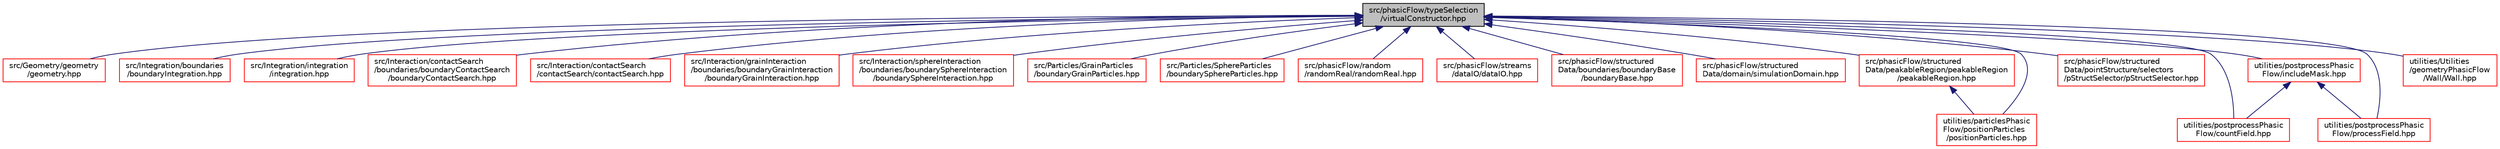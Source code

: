 digraph "src/phasicFlow/typeSelection/virtualConstructor.hpp"
{
 // LATEX_PDF_SIZE
  edge [fontname="Helvetica",fontsize="10",labelfontname="Helvetica",labelfontsize="10"];
  node [fontname="Helvetica",fontsize="10",shape=record];
  Node1 [label="src/phasicFlow/typeSelection\l/virtualConstructor.hpp",height=0.2,width=0.4,color="black", fillcolor="grey75", style="filled", fontcolor="black",tooltip=" "];
  Node1 -> Node2 [dir="back",color="midnightblue",fontsize="10",style="solid",fontname="Helvetica"];
  Node2 [label="src/Geometry/geometry\l/geometry.hpp",height=0.2,width=0.4,color="red", fillcolor="white", style="filled",URL="$geometry_8hpp.html",tooltip=" "];
  Node1 -> Node21 [dir="back",color="midnightblue",fontsize="10",style="solid",fontname="Helvetica"];
  Node21 [label="src/Integration/boundaries\l/boundaryIntegration.hpp",height=0.2,width=0.4,color="red", fillcolor="white", style="filled",URL="$boundaryIntegration_8hpp.html",tooltip=" "];
  Node1 -> Node27 [dir="back",color="midnightblue",fontsize="10",style="solid",fontname="Helvetica"];
  Node27 [label="src/Integration/integration\l/integration.hpp",height=0.2,width=0.4,color="red", fillcolor="white", style="filled",URL="$integration_8hpp.html",tooltip=" "];
  Node1 -> Node70 [dir="back",color="midnightblue",fontsize="10",style="solid",fontname="Helvetica"];
  Node70 [label="src/Interaction/contactSearch\l/boundaries/boundaryContactSearch\l/boundaryContactSearch.hpp",height=0.2,width=0.4,color="red", fillcolor="white", style="filled",URL="$boundaryContactSearch_8hpp.html",tooltip=" "];
  Node1 -> Node75 [dir="back",color="midnightblue",fontsize="10",style="solid",fontname="Helvetica"];
  Node75 [label="src/Interaction/contactSearch\l/contactSearch/contactSearch.hpp",height=0.2,width=0.4,color="red", fillcolor="white", style="filled",URL="$contactSearch_8hpp.html",tooltip=" "];
  Node1 -> Node46 [dir="back",color="midnightblue",fontsize="10",style="solid",fontname="Helvetica"];
  Node46 [label="src/Interaction/grainInteraction\l/boundaries/boundaryGrainInteraction\l/boundaryGrainInteraction.hpp",height=0.2,width=0.4,color="red", fillcolor="white", style="filled",URL="$boundaryGrainInteraction_8hpp.html",tooltip=" "];
  Node1 -> Node60 [dir="back",color="midnightblue",fontsize="10",style="solid",fontname="Helvetica"];
  Node60 [label="src/Interaction/sphereInteraction\l/boundaries/boundarySphereInteraction\l/boundarySphereInteraction.hpp",height=0.2,width=0.4,color="red", fillcolor="white", style="filled",URL="$boundarySphereInteraction_8hpp.html",tooltip=" "];
  Node1 -> Node77 [dir="back",color="midnightblue",fontsize="10",style="solid",fontname="Helvetica"];
  Node77 [label="src/Particles/GrainParticles\l/boundaryGrainParticles.hpp",height=0.2,width=0.4,color="red", fillcolor="white", style="filled",URL="$boundaryGrainParticles_8hpp.html",tooltip=" "];
  Node1 -> Node80 [dir="back",color="midnightblue",fontsize="10",style="solid",fontname="Helvetica"];
  Node80 [label="src/Particles/SphereParticles\l/boundarySphereParticles.hpp",height=0.2,width=0.4,color="red", fillcolor="white", style="filled",URL="$boundarySphereParticles_8hpp.html",tooltip=" "];
  Node1 -> Node83 [dir="back",color="midnightblue",fontsize="10",style="solid",fontname="Helvetica"];
  Node83 [label="src/phasicFlow/random\l/randomReal/randomReal.hpp",height=0.2,width=0.4,color="red", fillcolor="white", style="filled",URL="$randomReal_8hpp.html",tooltip=" "];
  Node1 -> Node89 [dir="back",color="midnightblue",fontsize="10",style="solid",fontname="Helvetica"];
  Node89 [label="src/phasicFlow/streams\l/dataIO/dataIO.hpp",height=0.2,width=0.4,color="red", fillcolor="white", style="filled",URL="$dataIO_8hpp.html",tooltip=" "];
  Node1 -> Node229 [dir="back",color="midnightblue",fontsize="10",style="solid",fontname="Helvetica"];
  Node229 [label="src/phasicFlow/structured\lData/boundaries/boundaryBase\l/boundaryBase.hpp",height=0.2,width=0.4,color="red", fillcolor="white", style="filled",URL="$boundaryBase_8hpp.html",tooltip=" "];
  Node1 -> Node274 [dir="back",color="midnightblue",fontsize="10",style="solid",fontname="Helvetica"];
  Node274 [label="src/phasicFlow/structured\lData/domain/simulationDomain.hpp",height=0.2,width=0.4,color="red", fillcolor="white", style="filled",URL="$simulationDomain_8hpp.html",tooltip=" "];
  Node1 -> Node288 [dir="back",color="midnightblue",fontsize="10",style="solid",fontname="Helvetica"];
  Node288 [label="src/phasicFlow/structured\lData/peakableRegion/peakableRegion\l/peakableRegion.hpp",height=0.2,width=0.4,color="red", fillcolor="white", style="filled",URL="$peakableRegion_8hpp.html",tooltip=" "];
  Node288 -> Node210 [dir="back",color="midnightblue",fontsize="10",style="solid",fontname="Helvetica"];
  Node210 [label="utilities/particlesPhasic\lFlow/positionParticles\l/positionParticles.hpp",height=0.2,width=0.4,color="red", fillcolor="white", style="filled",URL="$positionParticles_8hpp.html",tooltip=" "];
  Node1 -> Node207 [dir="back",color="midnightblue",fontsize="10",style="solid",fontname="Helvetica"];
  Node207 [label="src/phasicFlow/structured\lData/pointStructure/selectors\l/pStructSelector/pStructSelector.hpp",height=0.2,width=0.4,color="red", fillcolor="white", style="filled",URL="$pStructSelector_8hpp.html",tooltip=" "];
  Node1 -> Node210 [dir="back",color="midnightblue",fontsize="10",style="solid",fontname="Helvetica"];
  Node1 -> Node118 [dir="back",color="midnightblue",fontsize="10",style="solid",fontname="Helvetica"];
  Node118 [label="utilities/postprocessPhasic\lFlow/countField.hpp",height=0.2,width=0.4,color="red", fillcolor="white", style="filled",URL="$countField_8hpp.html",tooltip=" "];
  Node1 -> Node121 [dir="back",color="midnightblue",fontsize="10",style="solid",fontname="Helvetica"];
  Node121 [label="utilities/postprocessPhasic\lFlow/includeMask.hpp",height=0.2,width=0.4,color="red", fillcolor="white", style="filled",URL="$includeMask_8hpp.html",tooltip=" "];
  Node121 -> Node118 [dir="back",color="midnightblue",fontsize="10",style="solid",fontname="Helvetica"];
  Node121 -> Node125 [dir="back",color="midnightblue",fontsize="10",style="solid",fontname="Helvetica"];
  Node125 [label="utilities/postprocessPhasic\lFlow/processField.hpp",height=0.2,width=0.4,color="red", fillcolor="white", style="filled",URL="$processField_8hpp.html",tooltip=" "];
  Node1 -> Node125 [dir="back",color="midnightblue",fontsize="10",style="solid",fontname="Helvetica"];
  Node1 -> Node292 [dir="back",color="midnightblue",fontsize="10",style="solid",fontname="Helvetica"];
  Node292 [label="utilities/Utilities\l/geometryPhasicFlow\l/Wall/Wall.hpp",height=0.2,width=0.4,color="red", fillcolor="white", style="filled",URL="$Wall_8hpp.html",tooltip=" "];
}
